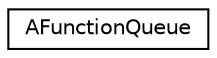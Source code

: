 digraph "Graphical Class Hierarchy"
{
 // LATEX_PDF_SIZE
  edge [fontname="Helvetica",fontsize="10",labelfontname="Helvetica",labelfontsize="10"];
  node [fontname="Helvetica",fontsize="10",shape=record];
  rankdir="LR";
  Node0 [label="AFunctionQueue",height=0.2,width=0.4,color="black", fillcolor="white", style="filled",URL="$classAFunctionQueue.html",tooltip="Thread-safe implementation of function queue."];
}
